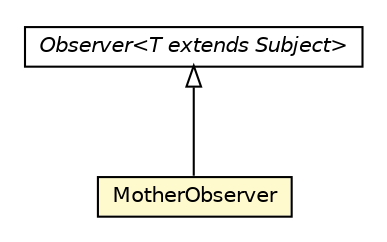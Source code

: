 #!/usr/local/bin/dot
#
# Class diagram 
# Generated by UMLGraph version R5_6_6-8-g8d7759 (http://www.umlgraph.org/)
#

digraph G {
	edge [fontname="Helvetica",fontsize=10,labelfontname="Helvetica",labelfontsize=10];
	node [fontname="Helvetica",fontsize=10,shape=plaintext];
	nodesep=0.25;
	ranksep=0.5;
	// org.dayatang.observer.domain.MotherObserver
	c32229 [label=<<table title="org.dayatang.observer.domain.MotherObserver" border="0" cellborder="1" cellspacing="0" cellpadding="2" port="p" bgcolor="lemonChiffon" href="./MotherObserver.html">
		<tr><td><table border="0" cellspacing="0" cellpadding="1">
<tr><td align="center" balign="center"> MotherObserver </td></tr>
		</table></td></tr>
		</table>>, URL="./MotherObserver.html", fontname="Helvetica", fontcolor="black", fontsize=10.0];
	//org.dayatang.observer.domain.MotherObserver extends org.dayatang.observer.Observer<org.dayatang.observer.domain.Baby>
	c32292:p -> c32229:p [dir=back,arrowtail=empty];
	// org.dayatang.observer.Observer<T extends org.dayatang.observer.Subject>
	c32292 [label=<<table title="org.dayatang.observer.Observer" border="0" cellborder="1" cellspacing="0" cellpadding="2" port="p">
		<tr><td><table border="0" cellspacing="0" cellpadding="1">
<tr><td align="center" balign="center"><font face="Helvetica-Oblique"> Observer&lt;T extends Subject&gt; </font></td></tr>
		</table></td></tr>
		</table>>, URL="null", fontname="Helvetica", fontcolor="black", fontsize=10.0];
}

